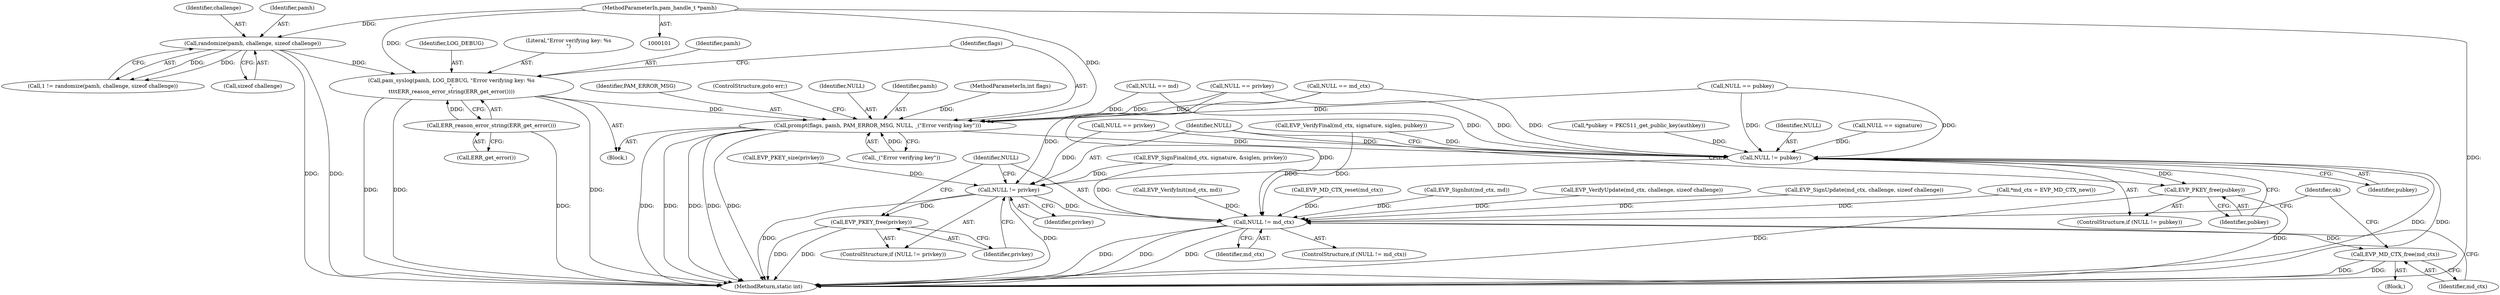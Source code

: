 digraph "0_pam_p11_d150b60e1e14c261b113f55681419ad1dfa8a76c@API" {
"1000228" [label="(Call,pam_syslog(pamh, LOG_DEBUG, \"Error verifying key: %s\n\",\n\t\t\t\tERR_reason_error_string(ERR_get_error())))"];
"1000160" [label="(Call,randomize(pamh, challenge, sizeof challenge))"];
"1000102" [label="(MethodParameterIn,pam_handle_t *pamh)"];
"1000232" [label="(Call,ERR_reason_error_string(ERR_get_error()))"];
"1000234" [label="(Call,prompt(flags, pamh, PAM_ERROR_MSG, NULL, _(\"Error verifying key\")))"];
"1000249" [label="(Call,NULL != pubkey)"];
"1000252" [label="(Call,EVP_PKEY_free(pubkey))"];
"1000255" [label="(Call,NULL != privkey)"];
"1000258" [label="(Call,EVP_PKEY_free(privkey))"];
"1000261" [label="(Call,NULL != md_ctx)"];
"1000265" [label="(Call,EVP_MD_CTX_free(md_ctx))"];
"1000253" [label="(Identifier,pubkey)"];
"1000269" [label="(MethodReturn,static int)"];
"1000255" [label="(Call,NULL != privkey)"];
"1000130" [label="(Call,*pubkey = PKCS11_get_public_key(authkey))"];
"1000232" [label="(Call,ERR_reason_error_string(ERR_get_error()))"];
"1000264" [label="(Block,)"];
"1000158" [label="(Call,1 != randomize(pamh, challenge, sizeof challenge))"];
"1000161" [label="(Identifier,pamh)"];
"1000251" [label="(Identifier,pubkey)"];
"1000254" [label="(ControlStructure,if (NULL != privkey))"];
"1000163" [label="(Call,sizeof challenge)"];
"1000265" [label="(Call,EVP_MD_CTX_free(md_ctx))"];
"1000169" [label="(Call,NULL == pubkey)"];
"1000160" [label="(Call,randomize(pamh, challenge, sizeof challenge))"];
"1000268" [label="(Identifier,ok)"];
"1000235" [label="(Identifier,flags)"];
"1000162" [label="(Identifier,challenge)"];
"1000266" [label="(Identifier,md_ctx)"];
"1000258" [label="(Call,EVP_PKEY_free(privkey))"];
"1000230" [label="(Identifier,LOG_DEBUG)"];
"1000262" [label="(Identifier,NULL)"];
"1000263" [label="(Identifier,md_ctx)"];
"1000103" [label="(MethodParameterIn,int flags)"];
"1000210" [label="(Call,EVP_VerifyInit(md_ctx, md))"];
"1000256" [label="(Identifier,NULL)"];
"1000173" [label="(Call,NULL == privkey)"];
"1000102" [label="(MethodParameterIn,pam_handle_t *pamh)"];
"1000206" [label="(Call,EVP_MD_CTX_reset(md_ctx))"];
"1000237" [label="(Identifier,PAM_ERROR_MSG)"];
"1000241" [label="(ControlStructure,goto err;)"];
"1000260" [label="(ControlStructure,if (NULL != md_ctx))"];
"1000186" [label="(Call,EVP_SignInit(md_ctx, md))"];
"1000141" [label="(Call,EVP_PKEY_size(privkey))"];
"1000215" [label="(Call,EVP_VerifyUpdate(md_ctx, challenge, sizeof challenge))"];
"1000252" [label="(Call,EVP_PKEY_free(pubkey))"];
"1000236" [label="(Identifier,pamh)"];
"1000181" [label="(Call,NULL == md)"];
"1000248" [label="(ControlStructure,if (NULL != pubkey))"];
"1000233" [label="(Call,ERR_get_error())"];
"1000135" [label="(Call,NULL == privkey)"];
"1000222" [label="(Call,EVP_VerifyFinal(md_ctx, signature, siglen, pubkey))"];
"1000198" [label="(Call,EVP_SignFinal(md_ctx, signature, &siglen, privkey))"];
"1000228" [label="(Call,pam_syslog(pamh, LOG_DEBUG, \"Error verifying key: %s\n\",\n\t\t\t\tERR_reason_error_string(ERR_get_error())))"];
"1000227" [label="(Block,)"];
"1000191" [label="(Call,EVP_SignUpdate(md_ctx, challenge, sizeof challenge))"];
"1000259" [label="(Identifier,privkey)"];
"1000177" [label="(Call,NULL == md_ctx)"];
"1000231" [label="(Literal,\"Error verifying key: %s\n\")"];
"1000238" [label="(Identifier,NULL)"];
"1000261" [label="(Call,NULL != md_ctx)"];
"1000257" [label="(Identifier,privkey)"];
"1000250" [label="(Identifier,NULL)"];
"1000234" [label="(Call,prompt(flags, pamh, PAM_ERROR_MSG, NULL, _(\"Error verifying key\")))"];
"1000239" [label="(Call,_(\"Error verifying key\"))"];
"1000121" [label="(Call,*md_ctx = EVP_MD_CTX_new())"];
"1000153" [label="(Call,NULL == signature)"];
"1000249" [label="(Call,NULL != pubkey)"];
"1000229" [label="(Identifier,pamh)"];
"1000228" -> "1000227"  [label="AST: "];
"1000228" -> "1000232"  [label="CFG: "];
"1000229" -> "1000228"  [label="AST: "];
"1000230" -> "1000228"  [label="AST: "];
"1000231" -> "1000228"  [label="AST: "];
"1000232" -> "1000228"  [label="AST: "];
"1000235" -> "1000228"  [label="CFG: "];
"1000228" -> "1000269"  [label="DDG: "];
"1000228" -> "1000269"  [label="DDG: "];
"1000228" -> "1000269"  [label="DDG: "];
"1000160" -> "1000228"  [label="DDG: "];
"1000102" -> "1000228"  [label="DDG: "];
"1000232" -> "1000228"  [label="DDG: "];
"1000228" -> "1000234"  [label="DDG: "];
"1000160" -> "1000158"  [label="AST: "];
"1000160" -> "1000163"  [label="CFG: "];
"1000161" -> "1000160"  [label="AST: "];
"1000162" -> "1000160"  [label="AST: "];
"1000163" -> "1000160"  [label="AST: "];
"1000158" -> "1000160"  [label="CFG: "];
"1000160" -> "1000269"  [label="DDG: "];
"1000160" -> "1000269"  [label="DDG: "];
"1000160" -> "1000158"  [label="DDG: "];
"1000160" -> "1000158"  [label="DDG: "];
"1000102" -> "1000160"  [label="DDG: "];
"1000102" -> "1000101"  [label="AST: "];
"1000102" -> "1000269"  [label="DDG: "];
"1000102" -> "1000234"  [label="DDG: "];
"1000232" -> "1000233"  [label="CFG: "];
"1000233" -> "1000232"  [label="AST: "];
"1000232" -> "1000269"  [label="DDG: "];
"1000234" -> "1000227"  [label="AST: "];
"1000234" -> "1000239"  [label="CFG: "];
"1000235" -> "1000234"  [label="AST: "];
"1000236" -> "1000234"  [label="AST: "];
"1000237" -> "1000234"  [label="AST: "];
"1000238" -> "1000234"  [label="AST: "];
"1000239" -> "1000234"  [label="AST: "];
"1000241" -> "1000234"  [label="CFG: "];
"1000234" -> "1000269"  [label="DDG: "];
"1000234" -> "1000269"  [label="DDG: "];
"1000234" -> "1000269"  [label="DDG: "];
"1000234" -> "1000269"  [label="DDG: "];
"1000234" -> "1000269"  [label="DDG: "];
"1000103" -> "1000234"  [label="DDG: "];
"1000169" -> "1000234"  [label="DDG: "];
"1000173" -> "1000234"  [label="DDG: "];
"1000181" -> "1000234"  [label="DDG: "];
"1000177" -> "1000234"  [label="DDG: "];
"1000239" -> "1000234"  [label="DDG: "];
"1000234" -> "1000249"  [label="DDG: "];
"1000249" -> "1000248"  [label="AST: "];
"1000249" -> "1000251"  [label="CFG: "];
"1000250" -> "1000249"  [label="AST: "];
"1000251" -> "1000249"  [label="AST: "];
"1000253" -> "1000249"  [label="CFG: "];
"1000256" -> "1000249"  [label="CFG: "];
"1000249" -> "1000269"  [label="DDG: "];
"1000249" -> "1000269"  [label="DDG: "];
"1000153" -> "1000249"  [label="DDG: "];
"1000135" -> "1000249"  [label="DDG: "];
"1000169" -> "1000249"  [label="DDG: "];
"1000169" -> "1000249"  [label="DDG: "];
"1000173" -> "1000249"  [label="DDG: "];
"1000181" -> "1000249"  [label="DDG: "];
"1000177" -> "1000249"  [label="DDG: "];
"1000222" -> "1000249"  [label="DDG: "];
"1000130" -> "1000249"  [label="DDG: "];
"1000249" -> "1000252"  [label="DDG: "];
"1000249" -> "1000255"  [label="DDG: "];
"1000252" -> "1000248"  [label="AST: "];
"1000252" -> "1000253"  [label="CFG: "];
"1000253" -> "1000252"  [label="AST: "];
"1000256" -> "1000252"  [label="CFG: "];
"1000252" -> "1000269"  [label="DDG: "];
"1000252" -> "1000269"  [label="DDG: "];
"1000255" -> "1000254"  [label="AST: "];
"1000255" -> "1000257"  [label="CFG: "];
"1000256" -> "1000255"  [label="AST: "];
"1000257" -> "1000255"  [label="AST: "];
"1000259" -> "1000255"  [label="CFG: "];
"1000262" -> "1000255"  [label="CFG: "];
"1000255" -> "1000269"  [label="DDG: "];
"1000255" -> "1000269"  [label="DDG: "];
"1000141" -> "1000255"  [label="DDG: "];
"1000198" -> "1000255"  [label="DDG: "];
"1000135" -> "1000255"  [label="DDG: "];
"1000173" -> "1000255"  [label="DDG: "];
"1000255" -> "1000258"  [label="DDG: "];
"1000255" -> "1000261"  [label="DDG: "];
"1000258" -> "1000254"  [label="AST: "];
"1000258" -> "1000259"  [label="CFG: "];
"1000259" -> "1000258"  [label="AST: "];
"1000262" -> "1000258"  [label="CFG: "];
"1000258" -> "1000269"  [label="DDG: "];
"1000258" -> "1000269"  [label="DDG: "];
"1000261" -> "1000260"  [label="AST: "];
"1000261" -> "1000263"  [label="CFG: "];
"1000262" -> "1000261"  [label="AST: "];
"1000263" -> "1000261"  [label="AST: "];
"1000266" -> "1000261"  [label="CFG: "];
"1000268" -> "1000261"  [label="CFG: "];
"1000261" -> "1000269"  [label="DDG: "];
"1000261" -> "1000269"  [label="DDG: "];
"1000261" -> "1000269"  [label="DDG: "];
"1000186" -> "1000261"  [label="DDG: "];
"1000222" -> "1000261"  [label="DDG: "];
"1000215" -> "1000261"  [label="DDG: "];
"1000177" -> "1000261"  [label="DDG: "];
"1000206" -> "1000261"  [label="DDG: "];
"1000198" -> "1000261"  [label="DDG: "];
"1000210" -> "1000261"  [label="DDG: "];
"1000121" -> "1000261"  [label="DDG: "];
"1000191" -> "1000261"  [label="DDG: "];
"1000261" -> "1000265"  [label="DDG: "];
"1000265" -> "1000264"  [label="AST: "];
"1000265" -> "1000266"  [label="CFG: "];
"1000266" -> "1000265"  [label="AST: "];
"1000268" -> "1000265"  [label="CFG: "];
"1000265" -> "1000269"  [label="DDG: "];
"1000265" -> "1000269"  [label="DDG: "];
}
